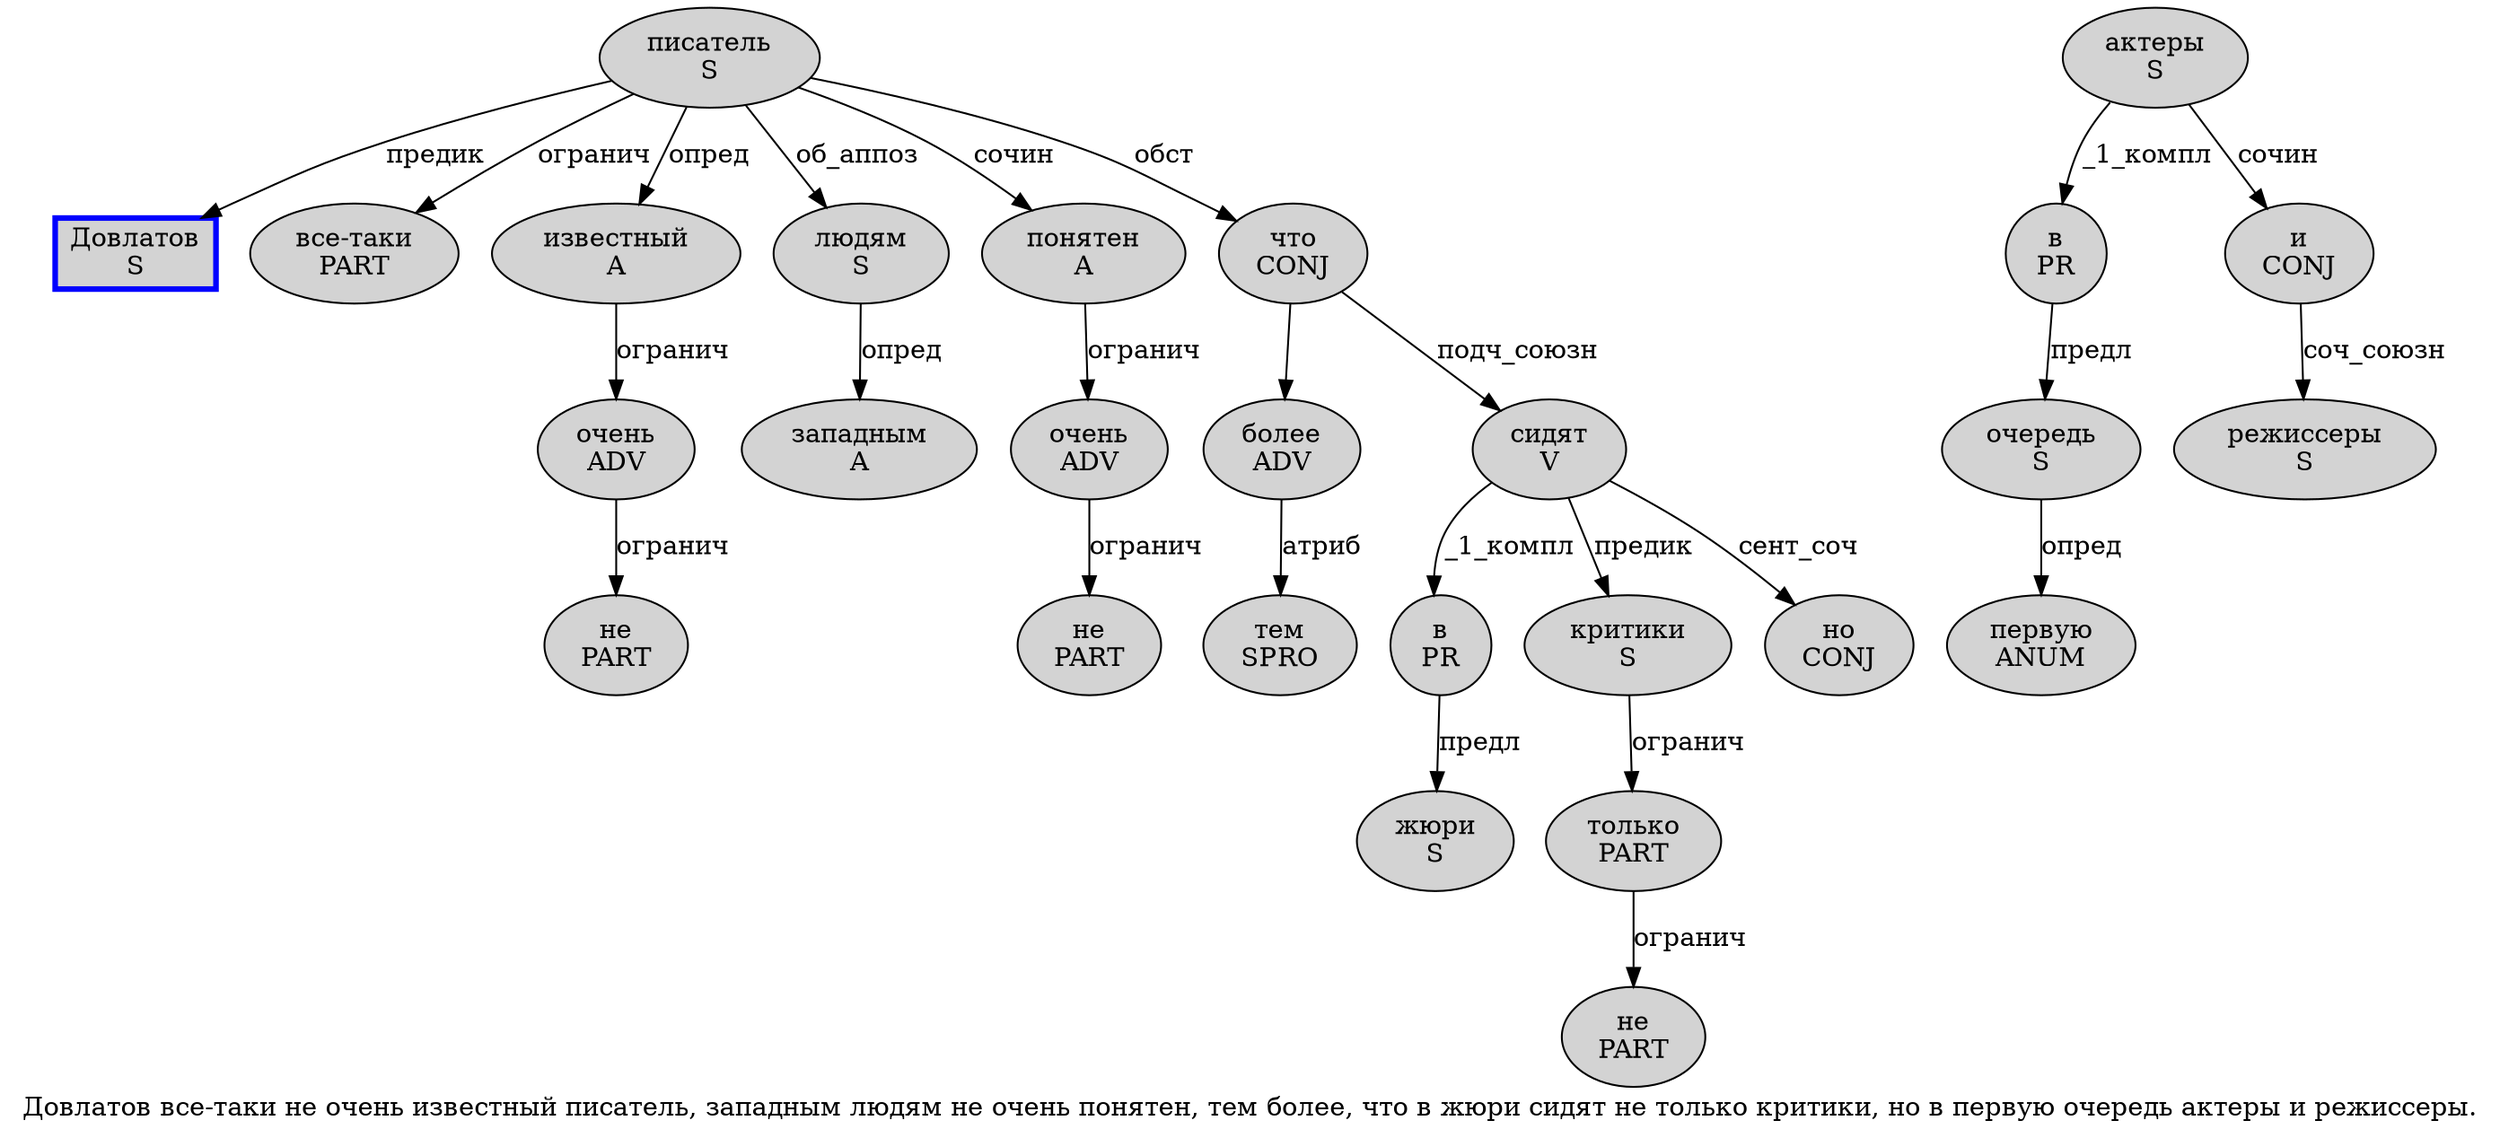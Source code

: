 digraph SENTENCE_520 {
	graph [label="Довлатов все-таки не очень известный писатель, западным людям не очень понятен, тем более, что в жюри сидят не только критики, но в первую очередь актеры и режиссеры."]
	node [style=filled]
		0 [label="Довлатов
S" color=blue fillcolor=lightgray penwidth=3 shape=box]
		1 [label="все-таки
PART" color="" fillcolor=lightgray penwidth=1 shape=ellipse]
		2 [label="не
PART" color="" fillcolor=lightgray penwidth=1 shape=ellipse]
		3 [label="очень
ADV" color="" fillcolor=lightgray penwidth=1 shape=ellipse]
		4 [label="известный
A" color="" fillcolor=lightgray penwidth=1 shape=ellipse]
		5 [label="писатель
S" color="" fillcolor=lightgray penwidth=1 shape=ellipse]
		7 [label="западным
A" color="" fillcolor=lightgray penwidth=1 shape=ellipse]
		8 [label="людям
S" color="" fillcolor=lightgray penwidth=1 shape=ellipse]
		9 [label="не
PART" color="" fillcolor=lightgray penwidth=1 shape=ellipse]
		10 [label="очень
ADV" color="" fillcolor=lightgray penwidth=1 shape=ellipse]
		11 [label="понятен
A" color="" fillcolor=lightgray penwidth=1 shape=ellipse]
		13 [label="тем
SPRO" color="" fillcolor=lightgray penwidth=1 shape=ellipse]
		14 [label="более
ADV" color="" fillcolor=lightgray penwidth=1 shape=ellipse]
		16 [label="что
CONJ" color="" fillcolor=lightgray penwidth=1 shape=ellipse]
		17 [label="в
PR" color="" fillcolor=lightgray penwidth=1 shape=ellipse]
		18 [label="жюри
S" color="" fillcolor=lightgray penwidth=1 shape=ellipse]
		19 [label="сидят
V" color="" fillcolor=lightgray penwidth=1 shape=ellipse]
		20 [label="не
PART" color="" fillcolor=lightgray penwidth=1 shape=ellipse]
		21 [label="только
PART" color="" fillcolor=lightgray penwidth=1 shape=ellipse]
		22 [label="критики
S" color="" fillcolor=lightgray penwidth=1 shape=ellipse]
		24 [label="но
CONJ" color="" fillcolor=lightgray penwidth=1 shape=ellipse]
		25 [label="в
PR" color="" fillcolor=lightgray penwidth=1 shape=ellipse]
		26 [label="первую
ANUM" color="" fillcolor=lightgray penwidth=1 shape=ellipse]
		27 [label="очередь
S" color="" fillcolor=lightgray penwidth=1 shape=ellipse]
		28 [label="актеры
S" color="" fillcolor=lightgray penwidth=1 shape=ellipse]
		29 [label="и
CONJ" color="" fillcolor=lightgray penwidth=1 shape=ellipse]
		30 [label="режиссеры
S" color="" fillcolor=lightgray penwidth=1 shape=ellipse]
			19 -> 17 [label="_1_компл"]
			19 -> 22 [label="предик"]
			19 -> 24 [label="сент_соч"]
			22 -> 21 [label="огранич"]
			16 -> 14
			16 -> 19 [label="подч_союзн"]
			3 -> 2 [label="огранич"]
			21 -> 20 [label="огранич"]
			11 -> 10 [label="огранич"]
			17 -> 18 [label="предл"]
			4 -> 3 [label="огранич"]
			25 -> 27 [label="предл"]
			10 -> 9 [label="огранич"]
			14 -> 13 [label="атриб"]
			8 -> 7 [label="опред"]
			28 -> 25 [label="_1_компл"]
			28 -> 29 [label="сочин"]
			29 -> 30 [label="соч_союзн"]
			27 -> 26 [label="опред"]
			5 -> 0 [label="предик"]
			5 -> 1 [label="огранич"]
			5 -> 4 [label="опред"]
			5 -> 8 [label="об_аппоз"]
			5 -> 11 [label="сочин"]
			5 -> 16 [label="обст"]
}